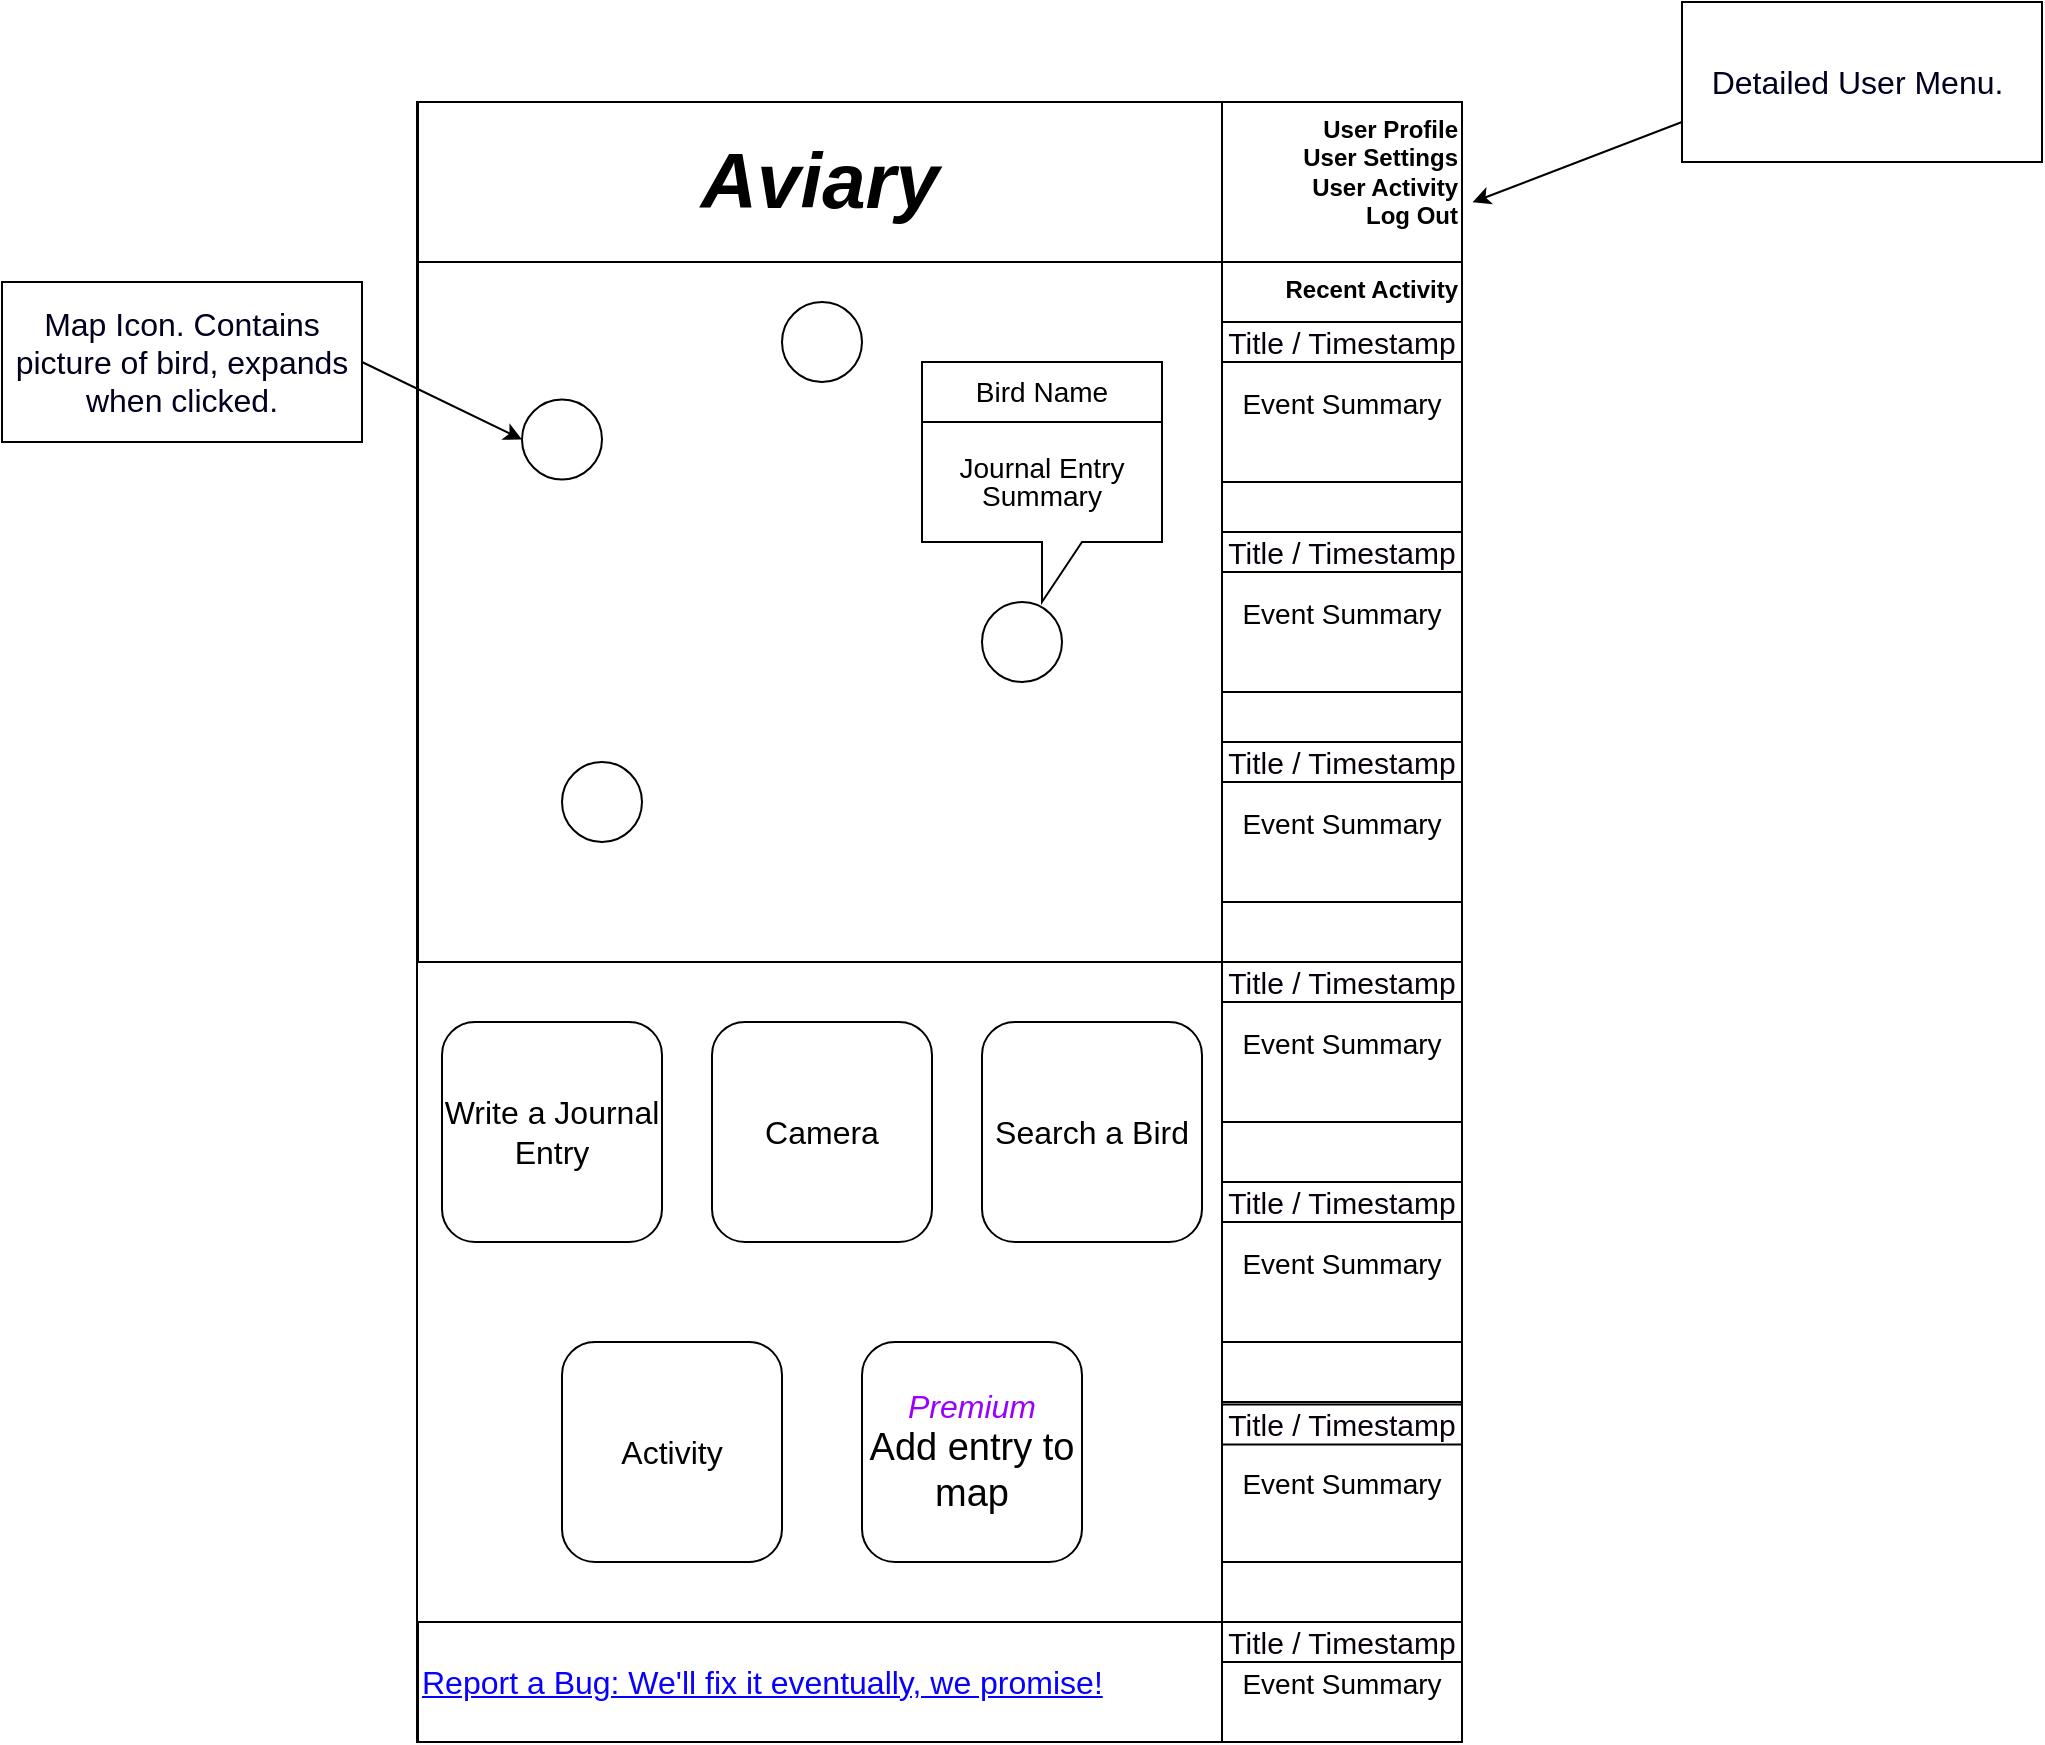 <mxfile version="20.6.0" type="github">
  <diagram id="gDLePSw_vvTQ7s2qHtQx" name="Page-1">
    <mxGraphModel dx="2523" dy="2041" grid="1" gridSize="10" guides="1" tooltips="1" connect="1" arrows="1" fold="1" page="1" pageScale="1" pageWidth="850" pageHeight="1100" math="0" shadow="0">
      <root>
        <mxCell id="0" />
        <mxCell id="1" parent="0" />
        <mxCell id="PCk0vXCQwNknum3uSaaK-2" value="" style="rounded=0;whiteSpace=wrap;html=1;rotation=90;verticalAlign=top;align=left;" vertex="1" parent="1">
          <mxGeometry x="8.75" y="-861.25" width="820" height="522.5" as="geometry" />
        </mxCell>
        <mxCell id="PCk0vXCQwNknum3uSaaK-4" value="&lt;div style=&quot;&quot;&gt;&lt;span style=&quot;background-color: initial;&quot;&gt;User Profile&lt;/span&gt;&lt;/div&gt;&lt;div style=&quot;&quot;&gt;&lt;span style=&quot;background-color: initial;&quot;&gt;User Settings&lt;/span&gt;&lt;/div&gt;&lt;div style=&quot;&quot;&gt;&lt;span style=&quot;background-color: initial;&quot;&gt;User Activity&lt;/span&gt;&lt;/div&gt;&lt;div style=&quot;&quot;&gt;&lt;span style=&quot;background-color: initial;&quot;&gt;Log Out&lt;/span&gt;&lt;/div&gt;" style="whiteSpace=wrap;html=1;aspect=fixed;verticalAlign=top;fontStyle=1;fontFamily=Helvetica;align=right;" vertex="1" parent="1">
          <mxGeometry x="560" y="-1010" width="120" height="120" as="geometry" />
        </mxCell>
        <mxCell id="PCk0vXCQwNknum3uSaaK-6" value="&lt;font style=&quot;font-size: 39px;&quot;&gt;&lt;b&gt;&lt;i&gt;Aviary&lt;/i&gt;&lt;/b&gt;&lt;/font&gt;" style="rounded=0;whiteSpace=wrap;html=1;align=center;fontSize=21;fontStyle=0;verticalAlign=middle;" vertex="1" parent="1">
          <mxGeometry x="158" y="-1010" width="402" height="80" as="geometry" />
        </mxCell>
        <mxCell id="PCk0vXCQwNknum3uSaaK-7" value="&lt;b&gt;Recent Activity&lt;/b&gt;" style="rounded=0;whiteSpace=wrap;html=1;verticalAlign=top;align=right;" vertex="1" parent="1">
          <mxGeometry x="560" y="-930" width="120" height="740" as="geometry" />
        </mxCell>
        <mxCell id="PCk0vXCQwNknum3uSaaK-8" value="" style="rounded=0;whiteSpace=wrap;html=1;" vertex="1" parent="1">
          <mxGeometry x="158" y="-930" width="402" height="350" as="geometry" />
        </mxCell>
        <mxCell id="PCk0vXCQwNknum3uSaaK-16" value="" style="ellipse;whiteSpace=wrap;html=1;aspect=fixed;fontFamily=Helvetica;fontSize=15;" vertex="1" parent="1">
          <mxGeometry x="210" y="-861.25" width="40" height="40" as="geometry" />
        </mxCell>
        <mxCell id="PCk0vXCQwNknum3uSaaK-17" value="" style="ellipse;whiteSpace=wrap;html=1;aspect=fixed;fontFamily=Helvetica;fontSize=15;" vertex="1" parent="1">
          <mxGeometry x="340" y="-910" width="40" height="40" as="geometry" />
        </mxCell>
        <mxCell id="PCk0vXCQwNknum3uSaaK-18" value="" style="ellipse;whiteSpace=wrap;html=1;aspect=fixed;fontFamily=Helvetica;fontSize=15;" vertex="1" parent="1">
          <mxGeometry x="440" y="-760" width="40" height="40" as="geometry" />
        </mxCell>
        <mxCell id="PCk0vXCQwNknum3uSaaK-19" value="" style="ellipse;whiteSpace=wrap;html=1;aspect=fixed;fontFamily=Helvetica;fontSize=15;" vertex="1" parent="1">
          <mxGeometry x="230" y="-680" width="40" height="40" as="geometry" />
        </mxCell>
        <mxCell id="PCk0vXCQwNknum3uSaaK-22" value="&lt;font style=&quot;font-size: 14px;&quot; color=&quot;#000000&quot;&gt;Event Summary&lt;/font&gt;" style="rounded=0;whiteSpace=wrap;html=1;fontFamily=Helvetica;fontSize=16;fontColor=#C508FF;" vertex="1" parent="1">
          <mxGeometry x="560" y="-900" width="120" height="80" as="geometry" />
        </mxCell>
        <mxCell id="PCk0vXCQwNknum3uSaaK-24" value="&lt;span style=&quot;color: rgb(0, 0, 0); font-size: 14px;&quot;&gt;Event Summary&lt;/span&gt;" style="rounded=0;whiteSpace=wrap;html=1;fontFamily=Helvetica;fontSize=16;fontColor=#C508FF;" vertex="1" parent="1">
          <mxGeometry x="560" y="-795" width="120" height="80" as="geometry" />
        </mxCell>
        <mxCell id="PCk0vXCQwNknum3uSaaK-25" value="&lt;span style=&quot;color: rgb(0, 0, 0); font-size: 14px;&quot;&gt;Event Summary&lt;/span&gt;" style="rounded=0;whiteSpace=wrap;html=1;fontFamily=Helvetica;fontSize=16;fontColor=#C508FF;" vertex="1" parent="1">
          <mxGeometry x="560" y="-690" width="120" height="80" as="geometry" />
        </mxCell>
        <mxCell id="PCk0vXCQwNknum3uSaaK-26" value="&lt;span style=&quot;color: rgb(0, 0, 0); font-size: 14px;&quot;&gt;Event Summary&lt;/span&gt;" style="rounded=0;whiteSpace=wrap;html=1;fontFamily=Helvetica;fontSize=16;fontColor=#C508FF;" vertex="1" parent="1">
          <mxGeometry x="560" y="-580" width="120" height="80" as="geometry" />
        </mxCell>
        <mxCell id="PCk0vXCQwNknum3uSaaK-28" value="&lt;span style=&quot;color: rgb(0, 0, 0); font-size: 14px;&quot;&gt;Event Summary&lt;/span&gt;" style="rounded=0;whiteSpace=wrap;html=1;fontFamily=Helvetica;fontSize=16;fontColor=#C508FF;" vertex="1" parent="1">
          <mxGeometry x="560" y="-470" width="120" height="80" as="geometry" />
        </mxCell>
        <mxCell id="PCk0vXCQwNknum3uSaaK-29" value="&lt;span style=&quot;color: rgb(0, 0, 0); font-size: 14px;&quot;&gt;Event Summary&lt;/span&gt;" style="rounded=0;whiteSpace=wrap;html=1;fontFamily=Helvetica;fontSize=16;fontColor=#C508FF;verticalAlign=middle;" vertex="1" parent="1">
          <mxGeometry x="560" y="-360" width="120" height="80" as="geometry" />
        </mxCell>
        <mxCell id="PCk0vXCQwNknum3uSaaK-30" value="&lt;span style=&quot;color: rgb(0, 0, 0); font-size: 14px;&quot;&gt;Event Summary&lt;/span&gt;" style="rounded=0;whiteSpace=wrap;html=1;fontFamily=Helvetica;fontSize=16;fontColor=#C508FF;" vertex="1" parent="1">
          <mxGeometry x="560" y="-250" width="120" height="60" as="geometry" />
        </mxCell>
        <mxCell id="PCk0vXCQwNknum3uSaaK-31" value="&lt;font style=&quot;font-size: 15px;&quot; color=&quot;#0a000d&quot;&gt;Title / Timestamp&lt;/font&gt;" style="rounded=0;whiteSpace=wrap;html=1;fontFamily=Helvetica;fontSize=16;fontColor=#C508FF;" vertex="1" parent="1">
          <mxGeometry x="560" y="-900" width="120" height="20" as="geometry" />
        </mxCell>
        <mxCell id="PCk0vXCQwNknum3uSaaK-32" value="&lt;span style=&quot;color: rgb(10, 0, 13); font-size: 15px;&quot;&gt;Title / Timestamp&lt;/span&gt;" style="rounded=0;whiteSpace=wrap;html=1;fontFamily=Helvetica;fontSize=16;fontColor=#C508FF;" vertex="1" parent="1">
          <mxGeometry x="560" y="-795" width="120" height="20" as="geometry" />
        </mxCell>
        <mxCell id="PCk0vXCQwNknum3uSaaK-33" value="&lt;span style=&quot;color: rgb(10, 0, 13); font-size: 15px;&quot;&gt;Title / Timestamp&lt;/span&gt;" style="rounded=0;whiteSpace=wrap;html=1;fontFamily=Helvetica;fontSize=16;fontColor=#C508FF;" vertex="1" parent="1">
          <mxGeometry x="560" y="-690" width="120" height="20" as="geometry" />
        </mxCell>
        <mxCell id="PCk0vXCQwNknum3uSaaK-34" value="&lt;span style=&quot;color: rgb(10, 0, 13); font-size: 15px;&quot;&gt;Title / Timestamp&lt;/span&gt;" style="rounded=0;whiteSpace=wrap;html=1;fontFamily=Helvetica;fontSize=16;fontColor=#C508FF;" vertex="1" parent="1">
          <mxGeometry x="560" y="-580" width="120" height="20" as="geometry" />
        </mxCell>
        <mxCell id="PCk0vXCQwNknum3uSaaK-35" value="&lt;span style=&quot;color: rgb(10, 0, 13); font-size: 15px;&quot;&gt;Title / Timestamp&lt;/span&gt;" style="rounded=0;whiteSpace=wrap;html=1;fontFamily=Helvetica;fontSize=16;fontColor=#C508FF;" vertex="1" parent="1">
          <mxGeometry x="560" y="-470" width="120" height="20" as="geometry" />
        </mxCell>
        <mxCell id="PCk0vXCQwNknum3uSaaK-36" value="&lt;span style=&quot;color: rgb(10, 0, 13); font-size: 15px;&quot;&gt;Title / Timestamp&lt;/span&gt;" style="rounded=0;whiteSpace=wrap;html=1;fontFamily=Helvetica;fontSize=16;fontColor=#C508FF;" vertex="1" parent="1">
          <mxGeometry x="560" y="-358.75" width="120" height="20" as="geometry" />
        </mxCell>
        <mxCell id="PCk0vXCQwNknum3uSaaK-37" value="&lt;span style=&quot;color: rgb(10, 0, 13); font-size: 15px;&quot;&gt;Title / Timestamp&lt;/span&gt;" style="rounded=0;whiteSpace=wrap;html=1;fontFamily=Helvetica;fontSize=16;fontColor=#C508FF;" vertex="1" parent="1">
          <mxGeometry x="560" y="-250" width="120" height="20" as="geometry" />
        </mxCell>
        <mxCell id="PCk0vXCQwNknum3uSaaK-38" value="&lt;p style=&quot;line-height: 100%;&quot;&gt;Journal Entry Summary&lt;/p&gt;" style="shape=callout;whiteSpace=wrap;html=1;perimeter=calloutPerimeter;fontFamily=Helvetica;fontSize=14;fontColor=#000000;verticalAlign=bottom;" vertex="1" parent="1">
          <mxGeometry x="410" y="-880" width="120" height="120" as="geometry" />
        </mxCell>
        <mxCell id="PCk0vXCQwNknum3uSaaK-39" value="Bird Name" style="rounded=0;whiteSpace=wrap;html=1;fontFamily=Helvetica;fontSize=14;fontColor=#000000;" vertex="1" parent="1">
          <mxGeometry x="410" y="-880" width="120" height="30" as="geometry" />
        </mxCell>
        <mxCell id="PCk0vXCQwNknum3uSaaK-42" value="Activity" style="rounded=1;whiteSpace=wrap;html=1;fontFamily=Helvetica;fontSize=16;fontColor=#000000;" vertex="1" parent="1">
          <mxGeometry x="230" y="-390" width="110" height="110" as="geometry" />
        </mxCell>
        <mxCell id="PCk0vXCQwNknum3uSaaK-43" value="Search a Bird" style="rounded=1;whiteSpace=wrap;html=1;fontFamily=Helvetica;fontSize=16;fontColor=#000000;" vertex="1" parent="1">
          <mxGeometry x="440" y="-550" width="110" height="110" as="geometry" />
        </mxCell>
        <mxCell id="PCk0vXCQwNknum3uSaaK-44" value="Write a Journal Entry" style="rounded=1;whiteSpace=wrap;html=1;fontFamily=Helvetica;fontSize=16;fontColor=#000000;" vertex="1" parent="1">
          <mxGeometry x="170" y="-550" width="110" height="110" as="geometry" />
        </mxCell>
        <mxCell id="PCk0vXCQwNknum3uSaaK-46" value="Camera" style="rounded=1;whiteSpace=wrap;html=1;fontFamily=Helvetica;fontSize=16;fontColor=#000000;" vertex="1" parent="1">
          <mxGeometry x="305" y="-550" width="110" height="110" as="geometry" />
        </mxCell>
        <mxCell id="PCk0vXCQwNknum3uSaaK-47" value="&lt;div style=&quot;&quot;&gt;&lt;font color=&quot;#9900ff&quot;&gt;&lt;i&gt;Premium&lt;/i&gt;&lt;/font&gt;&lt;/div&gt;&lt;div style=&quot;&quot;&gt;&lt;span style=&quot;background-color: initial; font-size: 19px;&quot;&gt;Add entry to map&lt;/span&gt;&lt;/div&gt;" style="rounded=1;whiteSpace=wrap;html=1;fontFamily=Helvetica;fontSize=16;fontColor=#000000;" vertex="1" parent="1">
          <mxGeometry x="380" y="-390" width="110" height="110" as="geometry" />
        </mxCell>
        <mxCell id="PCk0vXCQwNknum3uSaaK-48" value="Report a Bug: We&#39;ll fix it eventually, we promise!" style="rounded=0;whiteSpace=wrap;html=1;fontFamily=Helvetica;fontSize=16;fontColor=#0800FF;align=left;fontStyle=4" vertex="1" parent="1">
          <mxGeometry x="158" y="-250" width="402" height="60" as="geometry" />
        </mxCell>
        <mxCell id="PCk0vXCQwNknum3uSaaK-52" value="" style="endArrow=classic;html=1;rounded=0;fontFamily=Helvetica;fontSize=16;fontColor=#0800FF;entryX=0;entryY=0.5;entryDx=0;entryDy=0;" edge="1" parent="1" target="PCk0vXCQwNknum3uSaaK-16">
          <mxGeometry width="50" height="50" relative="1" as="geometry">
            <mxPoint x="130" y="-880" as="sourcePoint" />
            <mxPoint x="200" y="-840" as="targetPoint" />
          </mxGeometry>
        </mxCell>
        <mxCell id="PCk0vXCQwNknum3uSaaK-55" value="Map Icon. Contains picture of bird, expands when clicked." style="rounded=0;whiteSpace=wrap;html=1;fontFamily=Helvetica;fontSize=16;fontColor=#01001F;" vertex="1" parent="1">
          <mxGeometry x="-50" y="-920" width="180" height="80" as="geometry" />
        </mxCell>
        <mxCell id="PCk0vXCQwNknum3uSaaK-56" value="" style="endArrow=classic;html=1;rounded=0;fontFamily=Helvetica;fontSize=16;fontColor=#01001F;entryX=1.044;entryY=0.418;entryDx=0;entryDy=0;entryPerimeter=0;" edge="1" parent="1" target="PCk0vXCQwNknum3uSaaK-4">
          <mxGeometry width="50" height="50" relative="1" as="geometry">
            <mxPoint x="790" y="-1000" as="sourcePoint" />
            <mxPoint x="790" y="-1010" as="targetPoint" />
          </mxGeometry>
        </mxCell>
        <mxCell id="PCk0vXCQwNknum3uSaaK-57" value="Detailed User Menu.&amp;nbsp;" style="rounded=0;whiteSpace=wrap;html=1;fontFamily=Helvetica;fontSize=16;fontColor=#01001F;" vertex="1" parent="1">
          <mxGeometry x="790" y="-1060" width="180" height="80" as="geometry" />
        </mxCell>
      </root>
    </mxGraphModel>
  </diagram>
</mxfile>
